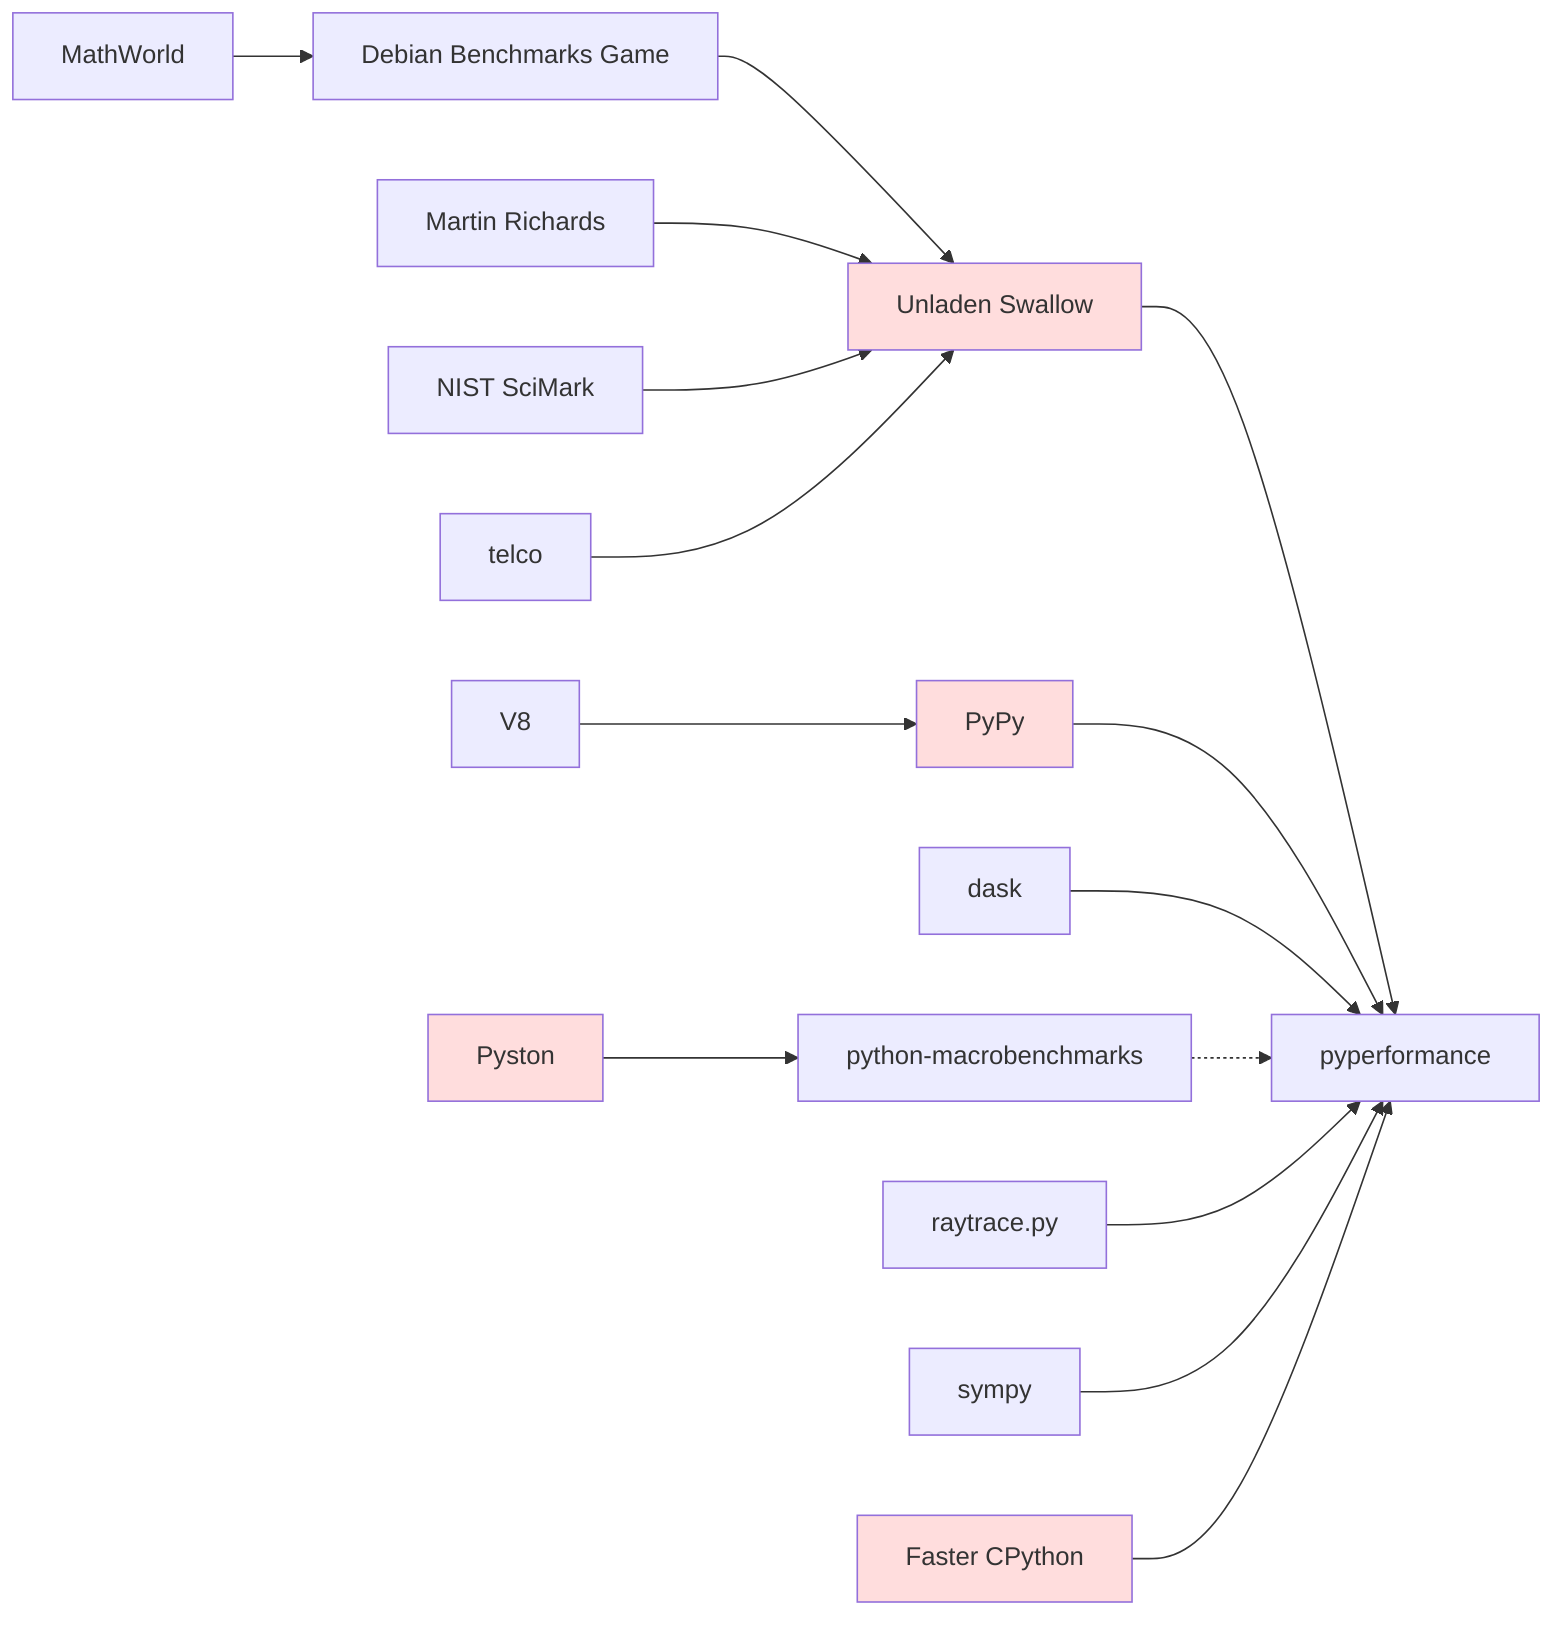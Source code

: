 flowchart LR
    Game[Debian Benchmarks Game] --> US[Unladen Swallow]
    MathWorld --> Game
    richards[Martin Richards] --> US
    US --> pyperformance
    PyPy --> pyperformance
    dask --> pyperformance
    Pyston --> python-macrobenchmarks
    python-macrobenchmarks -.-> pyperformance
    V8 --> PyPy
    raytrace[raytrace.py] --> pyperformance
    scimark[NIST SciMark] --> US
    sympy --> pyperformance
    telco --> US
    faster[Faster CPython] --> pyperformance

    style faster fill:#fdd
    style PyPy fill:#fdd
    style US fill:#fdd
    style Pyston fill:#fdd